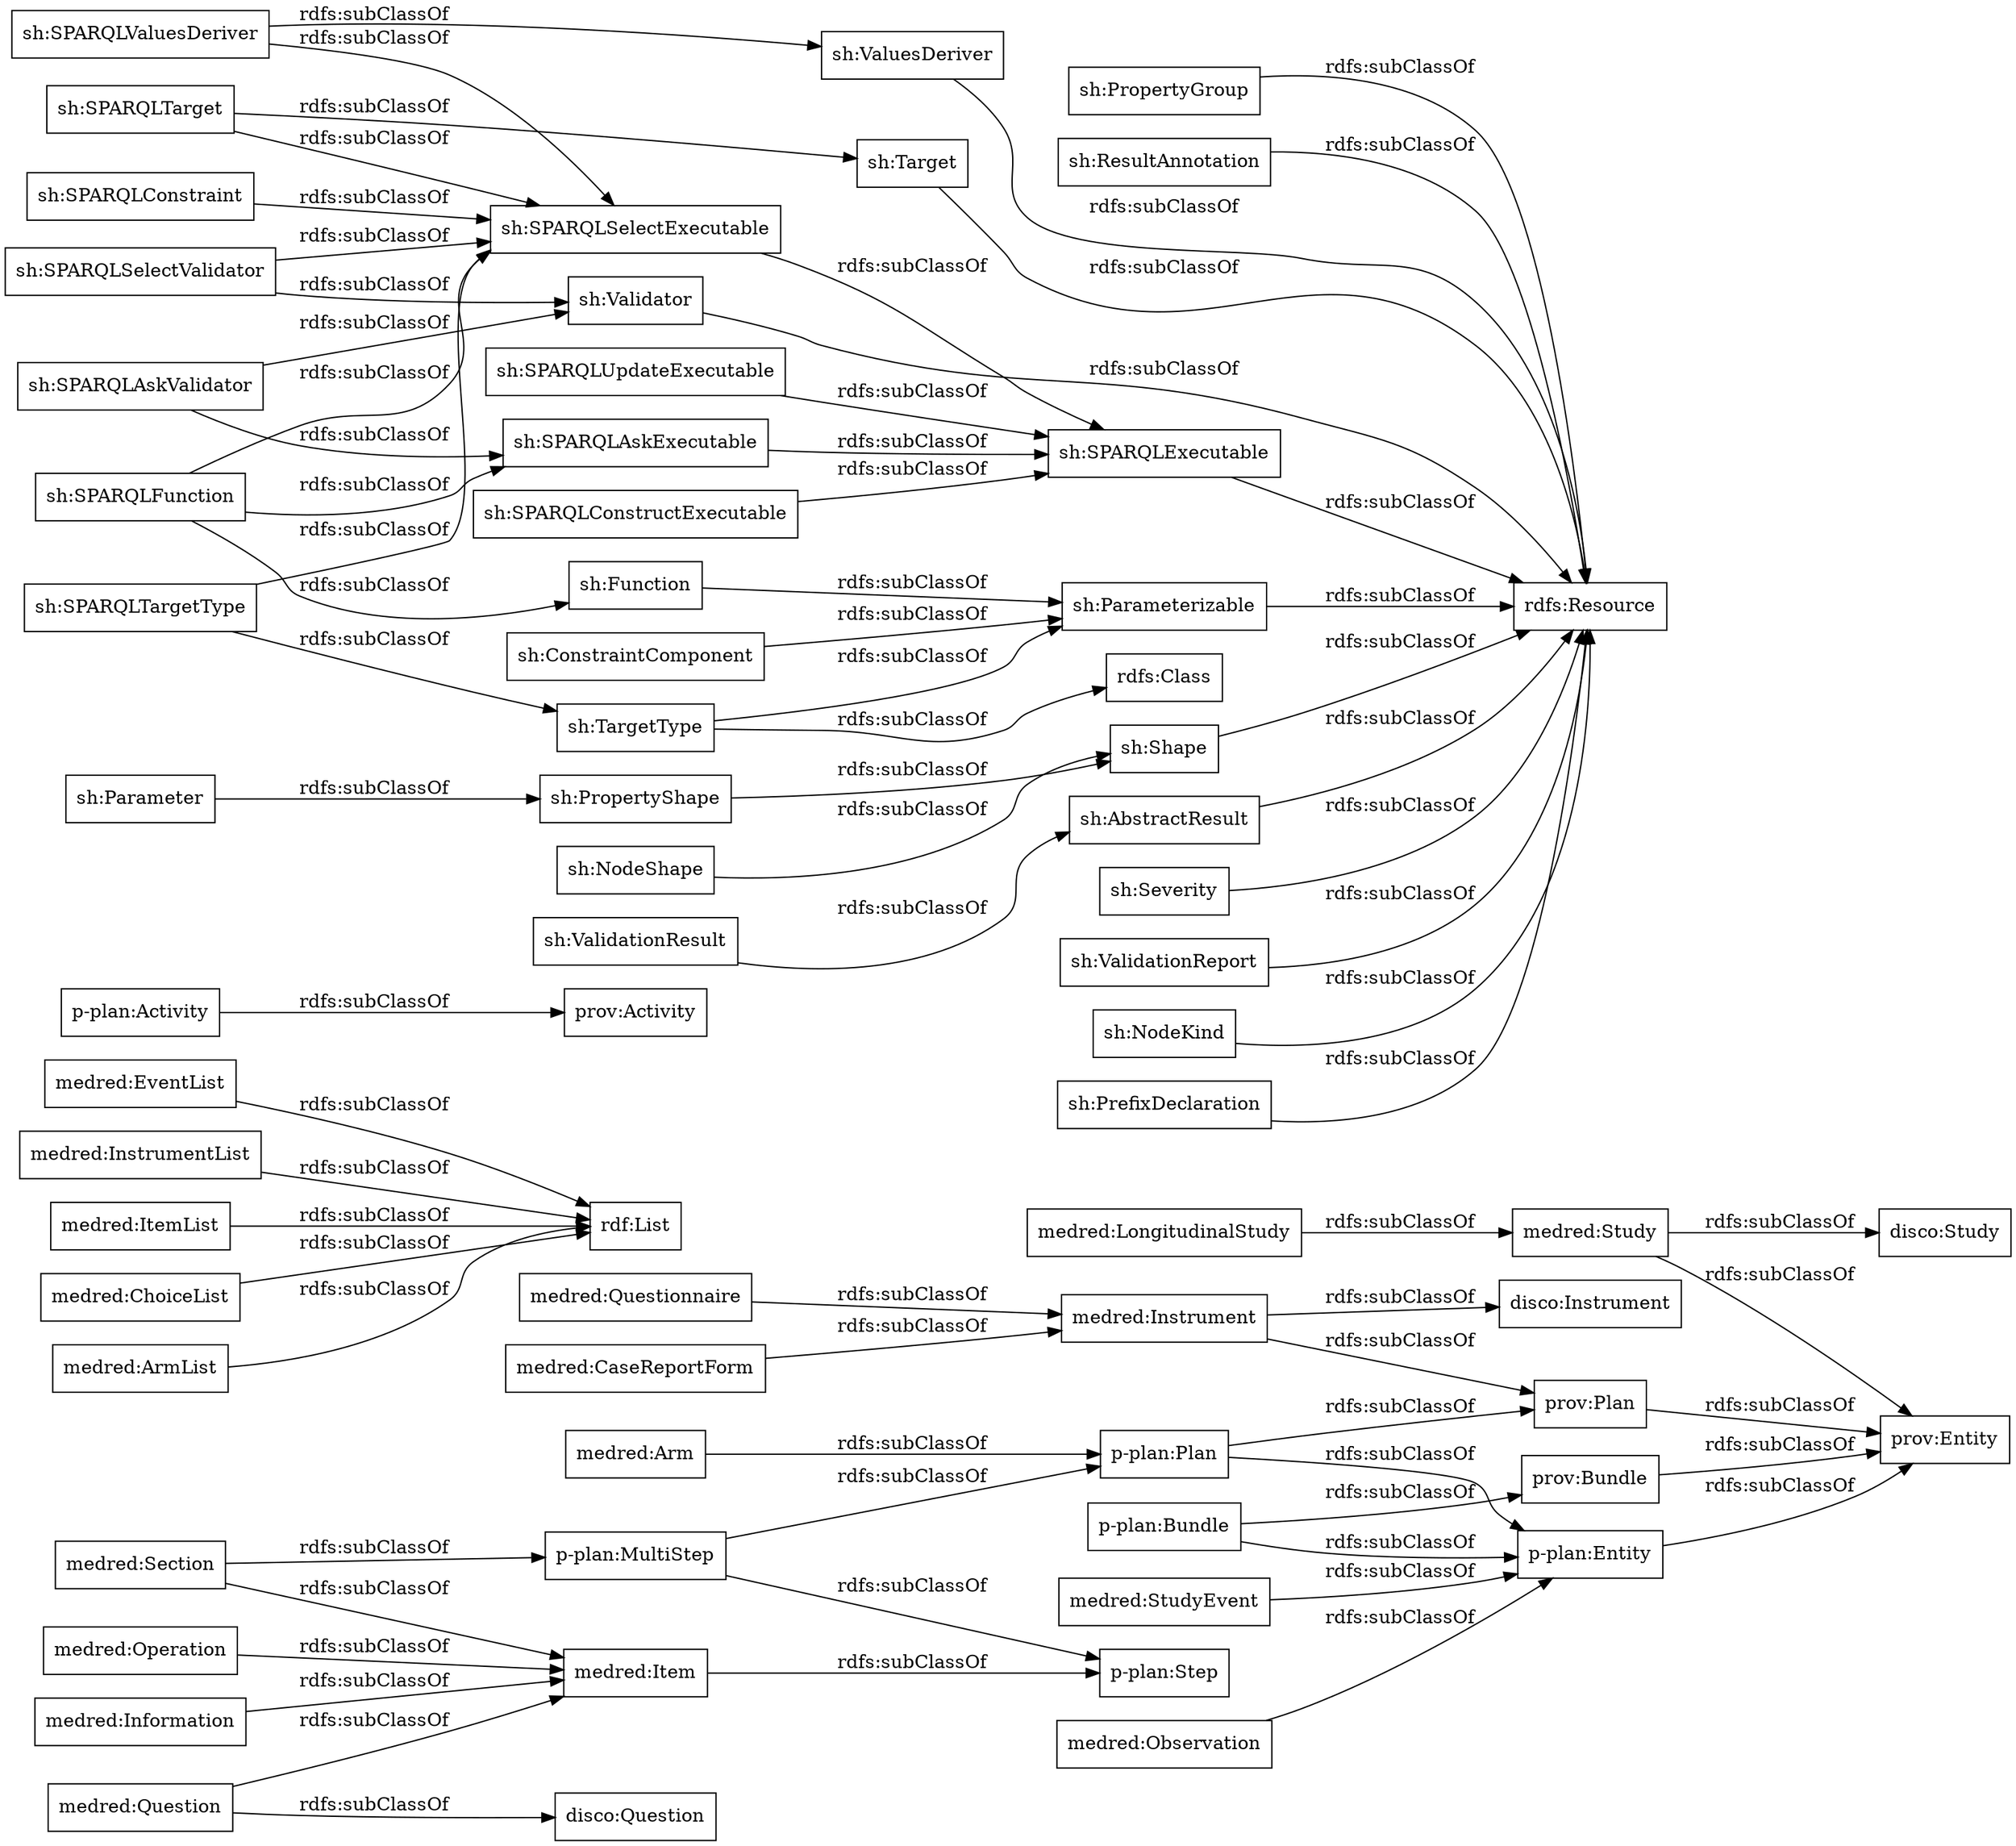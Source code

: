 digraph ar2dtool_diagram { 
rankdir=LR;
size="1000"
node [shape = rectangle, color="black"]; "medred:Questionnaire" "medred:StudyEvent" "medred:Information" "medred:Question" "medred:EventList" "medred:Instrument" "rdf:List" "medred:Item" "medred:Arm" "medred:CaseReportForm" "medred:Study" "medred:LongitudinalStudy" "medred:InstrumentList" "medred:ItemList" "medred:Section" "medred:ChoiceList" "medred:ArmList" "medred:Operation" "medred:Observation" "p-plan:MultiStep" "p-plan:Activity" "p-plan:Step" "p-plan:Entity" "p-plan:Bundle" "prov:Bundle" "prov:Entity" "p-plan:Plan" "prov:Plan" "prov:Activity" ; /*classes style*/
	"prov:Plan" -> "prov:Entity" [ label = "rdfs:subClassOf" ];
	"sh:PropertyGroup" -> "rdfs:Resource" [ label = "rdfs:subClassOf" ];
	"medred:Question" -> "medred:Item" [ label = "rdfs:subClassOf" ];
	"medred:Question" -> "disco:Question" [ label = "rdfs:subClassOf" ];
	"sh:ResultAnnotation" -> "rdfs:Resource" [ label = "rdfs:subClassOf" ];
	"medred:Item" -> "p-plan:Step" [ label = "rdfs:subClassOf" ];
	"medred:CaseReportForm" -> "medred:Instrument" [ label = "rdfs:subClassOf" ];
	"sh:SPARQLConstructExecutable" -> "sh:SPARQLExecutable" [ label = "rdfs:subClassOf" ];
	"medred:ArmList" -> "rdf:List" [ label = "rdfs:subClassOf" ];
	"sh:Shape" -> "rdfs:Resource" [ label = "rdfs:subClassOf" ];
	"medred:Questionnaire" -> "medred:Instrument" [ label = "rdfs:subClassOf" ];
	"p-plan:Entity" -> "prov:Entity" [ label = "rdfs:subClassOf" ];
	"sh:SPARQLAskValidator" -> "sh:SPARQLAskExecutable" [ label = "rdfs:subClassOf" ];
	"sh:SPARQLAskValidator" -> "sh:Validator" [ label = "rdfs:subClassOf" ];
	"sh:SPARQLUpdateExecutable" -> "sh:SPARQLExecutable" [ label = "rdfs:subClassOf" ];
	"p-plan:MultiStep" -> "p-plan:Step" [ label = "rdfs:subClassOf" ];
	"p-plan:MultiStep" -> "p-plan:Plan" [ label = "rdfs:subClassOf" ];
	"sh:SPARQLTargetType" -> "sh:SPARQLSelectExecutable" [ label = "rdfs:subClassOf" ];
	"sh:SPARQLTargetType" -> "sh:TargetType" [ label = "rdfs:subClassOf" ];
	"sh:AbstractResult" -> "rdfs:Resource" [ label = "rdfs:subClassOf" ];
	"medred:Arm" -> "p-plan:Plan" [ label = "rdfs:subClassOf" ];
	"sh:SPARQLFunction" -> "sh:SPARQLSelectExecutable" [ label = "rdfs:subClassOf" ];
	"sh:SPARQLFunction" -> "sh:SPARQLAskExecutable" [ label = "rdfs:subClassOf" ];
	"sh:SPARQLFunction" -> "sh:Function" [ label = "rdfs:subClassOf" ];
	"medred:InstrumentList" -> "rdf:List" [ label = "rdfs:subClassOf" ];
	"medred:Observation" -> "p-plan:Entity" [ label = "rdfs:subClassOf" ];
	"medred:ChoiceList" -> "rdf:List" [ label = "rdfs:subClassOf" ];
	"medred:Study" -> "prov:Entity" [ label = "rdfs:subClassOf" ];
	"medred:Study" -> "disco:Study" [ label = "rdfs:subClassOf" ];
	"medred:StudyEvent" -> "p-plan:Entity" [ label = "rdfs:subClassOf" ];
	"prov:Bundle" -> "prov:Entity" [ label = "rdfs:subClassOf" ];
	"sh:Severity" -> "rdfs:Resource" [ label = "rdfs:subClassOf" ];
	"sh:ValidationReport" -> "rdfs:Resource" [ label = "rdfs:subClassOf" ];
	"p-plan:Activity" -> "prov:Activity" [ label = "rdfs:subClassOf" ];
	"medred:EventList" -> "rdf:List" [ label = "rdfs:subClassOf" ];
	"sh:Function" -> "sh:Parameterizable" [ label = "rdfs:subClassOf" ];
	"sh:SPARQLSelectValidator" -> "sh:SPARQLSelectExecutable" [ label = "rdfs:subClassOf" ];
	"sh:SPARQLSelectValidator" -> "sh:Validator" [ label = "rdfs:subClassOf" ];
	"sh:ConstraintComponent" -> "sh:Parameterizable" [ label = "rdfs:subClassOf" ];
	"sh:SPARQLValuesDeriver" -> "sh:SPARQLSelectExecutable" [ label = "rdfs:subClassOf" ];
	"sh:SPARQLValuesDeriver" -> "sh:ValuesDeriver" [ label = "rdfs:subClassOf" ];
	"sh:ValidationResult" -> "sh:AbstractResult" [ label = "rdfs:subClassOf" ];
	"medred:Operation" -> "medred:Item" [ label = "rdfs:subClassOf" ];
	"medred:Information" -> "medred:Item" [ label = "rdfs:subClassOf" ];
	"medred:Instrument" -> "prov:Plan" [ label = "rdfs:subClassOf" ];
	"medred:Instrument" -> "disco:Instrument" [ label = "rdfs:subClassOf" ];
	"medred:ItemList" -> "rdf:List" [ label = "rdfs:subClassOf" ];
	"sh:SPARQLConstraint" -> "sh:SPARQLSelectExecutable" [ label = "rdfs:subClassOf" ];
	"sh:SPARQLAskExecutable" -> "sh:SPARQLExecutable" [ label = "rdfs:subClassOf" ];
	"sh:Validator" -> "rdfs:Resource" [ label = "rdfs:subClassOf" ];
	"sh:PropertyShape" -> "sh:Shape" [ label = "rdfs:subClassOf" ];
	"sh:Parameter" -> "sh:PropertyShape" [ label = "rdfs:subClassOf" ];
	"sh:SPARQLExecutable" -> "rdfs:Resource" [ label = "rdfs:subClassOf" ];
	"sh:Target" -> "rdfs:Resource" [ label = "rdfs:subClassOf" ];
	"sh:SPARQLTarget" -> "sh:SPARQLSelectExecutable" [ label = "rdfs:subClassOf" ];
	"sh:SPARQLTarget" -> "sh:Target" [ label = "rdfs:subClassOf" ];
	"p-plan:Plan" -> "prov:Plan" [ label = "rdfs:subClassOf" ];
	"p-plan:Plan" -> "p-plan:Entity" [ label = "rdfs:subClassOf" ];
	"sh:NodeShape" -> "sh:Shape" [ label = "rdfs:subClassOf" ];
	"sh:Parameterizable" -> "rdfs:Resource" [ label = "rdfs:subClassOf" ];
	"sh:ValuesDeriver" -> "rdfs:Resource" [ label = "rdfs:subClassOf" ];
	"medred:Section" -> "medred:Item" [ label = "rdfs:subClassOf" ];
	"medred:Section" -> "p-plan:MultiStep" [ label = "rdfs:subClassOf" ];
	"p-plan:Bundle" -> "prov:Bundle" [ label = "rdfs:subClassOf" ];
	"p-plan:Bundle" -> "p-plan:Entity" [ label = "rdfs:subClassOf" ];
	"sh:NodeKind" -> "rdfs:Resource" [ label = "rdfs:subClassOf" ];
	"sh:SPARQLSelectExecutable" -> "sh:SPARQLExecutable" [ label = "rdfs:subClassOf" ];
	"sh:TargetType" -> "sh:Parameterizable" [ label = "rdfs:subClassOf" ];
	"sh:TargetType" -> "rdfs:Class" [ label = "rdfs:subClassOf" ];
	"medred:LongitudinalStudy" -> "medred:Study" [ label = "rdfs:subClassOf" ];
	"sh:PrefixDeclaration" -> "rdfs:Resource" [ label = "rdfs:subClassOf" ];

}
